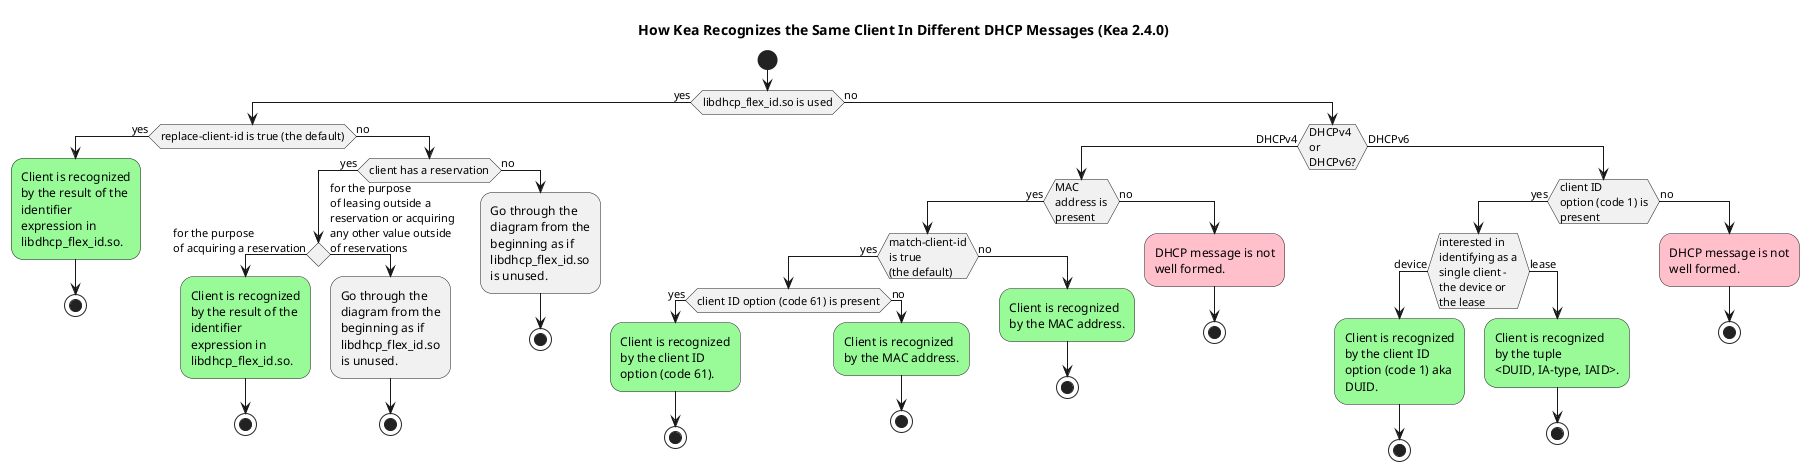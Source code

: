 @startuml

/'
This UML uses the new syntax of activity diagrams from plantuml.
Unfortunately, it also results in a more wide spread of the resulting
visual diagram, so wide that it becomes unreadable when automatically
scaled down in the ARM. This is the reason for the aggressive word
wrapping below - to force the diagram to be longer and less wide, and
as a result - more readable.
'/

start

title How Kea Recognizes the Same Client In Different DHCP Messages (Kea 2.4.0)

if (libdhcp_flex_id.so is used) then (yes)
  if (replace-client-id is true (the default)) then (yes)
    #palegreen:Client is recognized
    by the result of the
    identifier
    expression in
    libdhcp_flex_id.so.;
    stop
  else (no)
    if (client has a reservation) then (yes)
      if () then (for the purpose
of acquiring a reservation)
        #palegreen:Client is recognized
        by the result of the
        identifier
        expression in
        libdhcp_flex_id.so.;
        stop
      else (for the purpose
of leasing outside a
reservation or acquiring
any other value outside
of reservations)
        :Go through the
        diagram from the
        beginning as if
        libdhcp_flex_id.so
        is unused.;
        stop
      endif
    else (no)
      :Go through the
      diagram from the
      beginning as if
      libdhcp_flex_id.so
      is unused.;
      stop
    endif
  endif
else (no)
  if (DHCPv4
or
DHCPv6?) then (DHCPv4)
    if (MAC
address is
present) then (yes)
      if (match-client-id
is true
(the default)) then (yes)
        if (client ID option (code 61) is present) then (yes)
          #palegreen:Client is recognized
          by the client ID
          option (code 61).;
          stop
        else (no)
          #palegreen:Client is recognized
          by the MAC address.;
          stop
        endif
      else (no)
        #palegreen:Client is recognized
        by the MAC address.;
        stop
      endif
    else (no)
      #pink:DHCP message is not
      well formed.;
      stop
    endif
  else (DHCPv6)
    if (client ID
option (code 1) is
present) then (yes)
      if (interested in
identifying as a
single client -
the device or
the lease) then (device)
        #palegreen:Client is recognized
        by the client ID
        option (code 1) aka
        DUID.;
        stop
      else (lease)
        #palegreen:Client is recognized
        by the tuple
        <DUID, IA-type, IAID>.;
        stop
      endif
    else (no)
      #pink:DHCP message is not
      well formed.;
      stop
    endif
  endif
endif

@enduml
